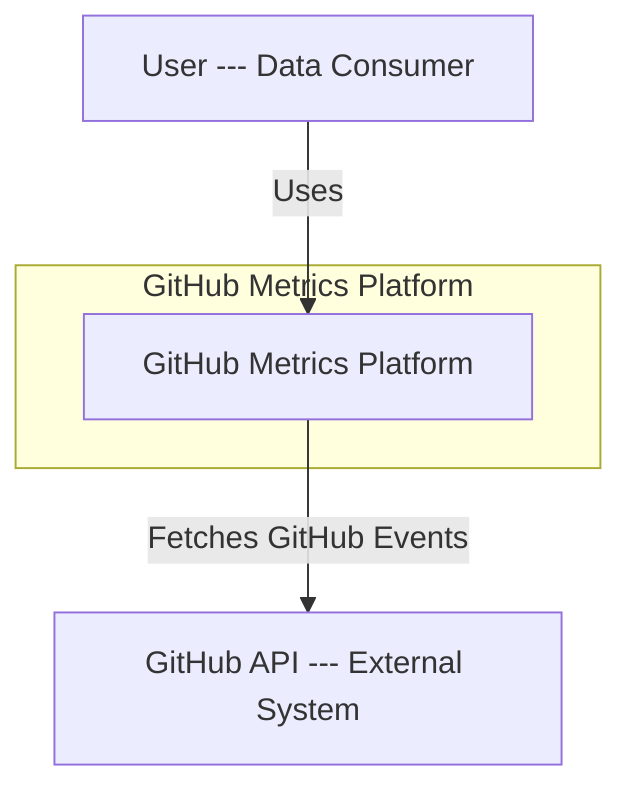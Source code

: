 graph TD
    User[User --- Data Consumer]
    GitHubAPI[GitHub API --- External System]

    subgraph GitHub Metrics Platform
        System[GitHub Metrics Platform]
    end

    User -->|Uses| System
    System -->|Fetches GitHub Events| GitHubAPI